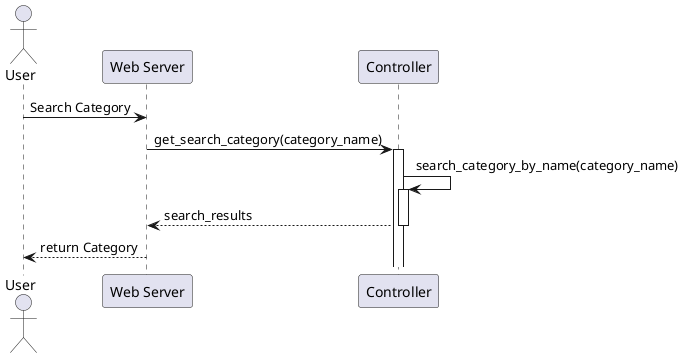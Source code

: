 @startuml
actor User

participant "Web Server" as Server
participant Controller



User -> Server: Search Category
Server -> Controller: get_search_category(category_name)
activate Controller
Controller -> Controller: search_category_by_name(category_name)
activate Controller
Controller --> Server: search_results
deactivate Controller

Server --> User: return Category

@enduml